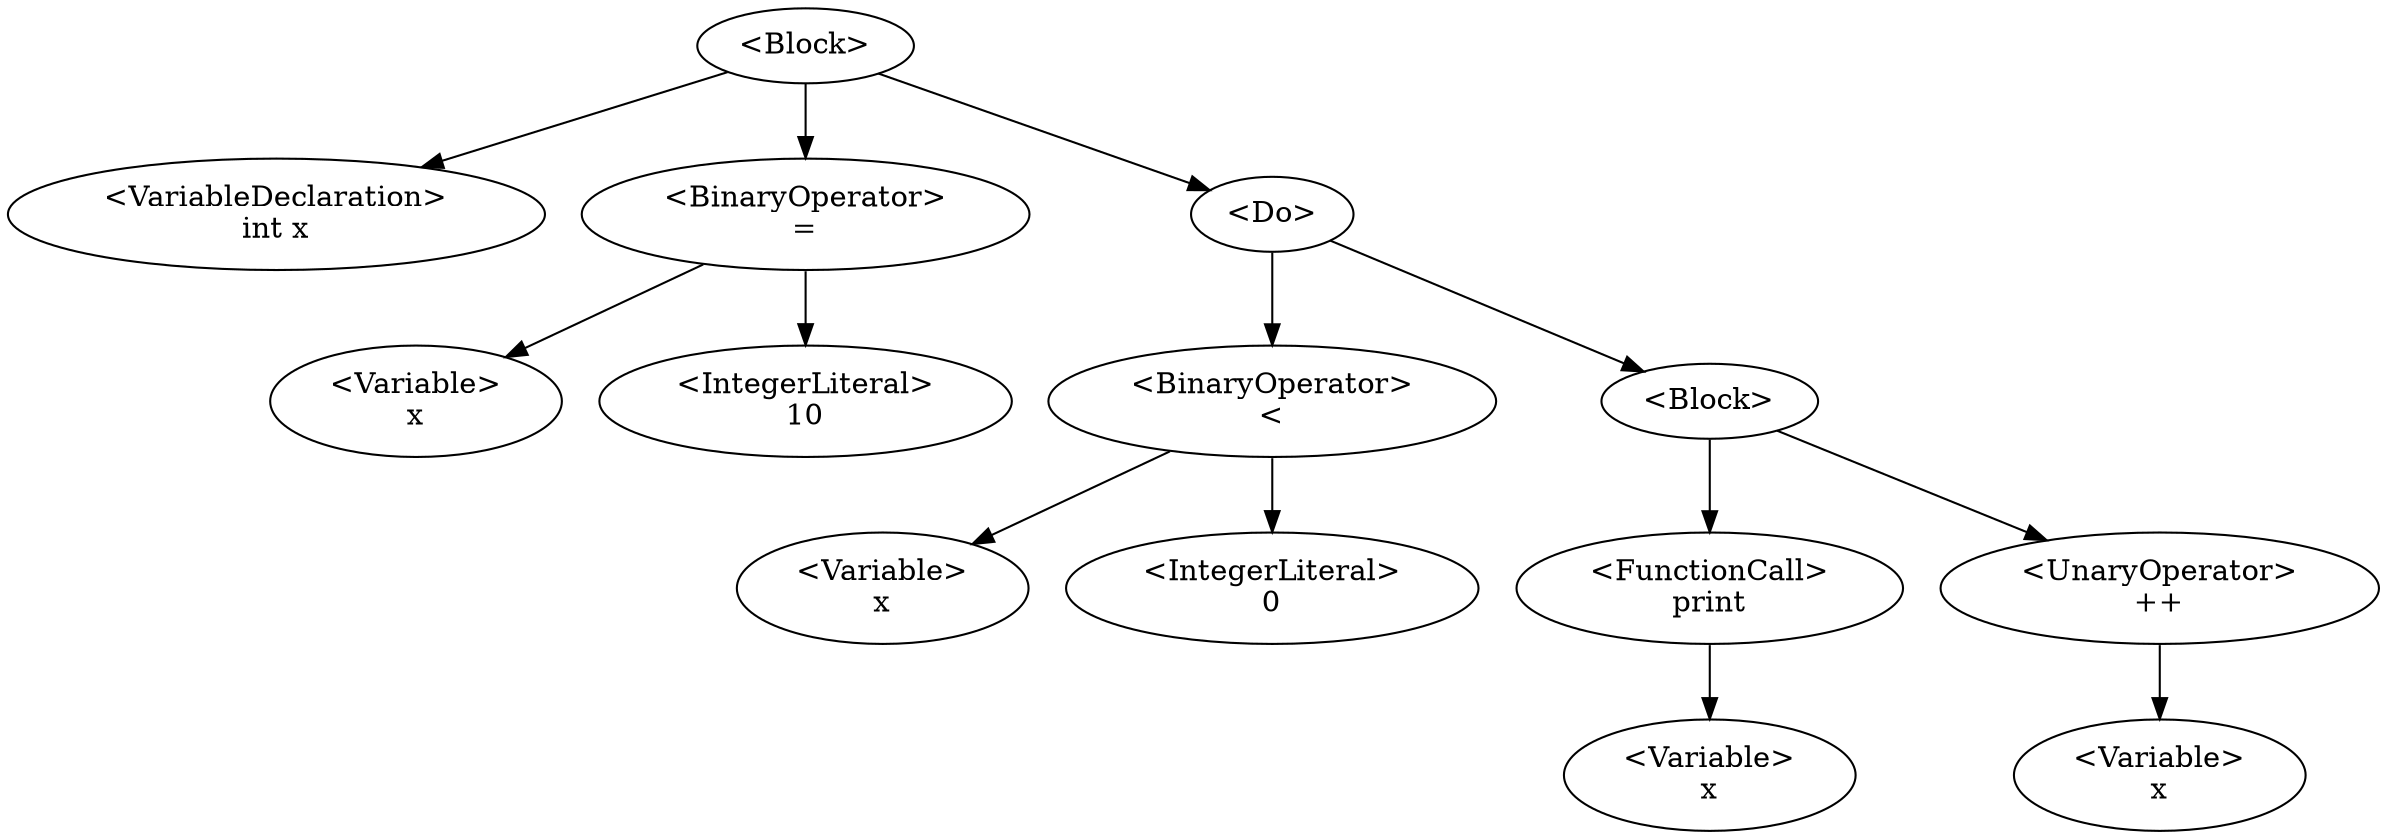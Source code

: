 digraph G {
0 [label="<Block>"];0->1;0->3;0->5;
1 [label="<VariableDeclaration>\nint x"];
3 [label="<BinaryOperator>\n="];3->2;3->4;
2 [label="<Variable>\nx"];
4 [label="<IntegerLiteral>\n10"];
5 [label="<Do>"];5->13;5->6;
13 [label="<BinaryOperator>\n<"];13->12;13->14;
12 [label="<Variable>\nx"];
14 [label="<IntegerLiteral>\n0"];
6 [label="<Block>"];6->8;6->10;
8 [label="<FunctionCall>\nprint"];8->9;
9 [label="<Variable>\nx"];
10 [label="<UnaryOperator>\n++"];10->11;
11 [label="<Variable>\nx"];
}